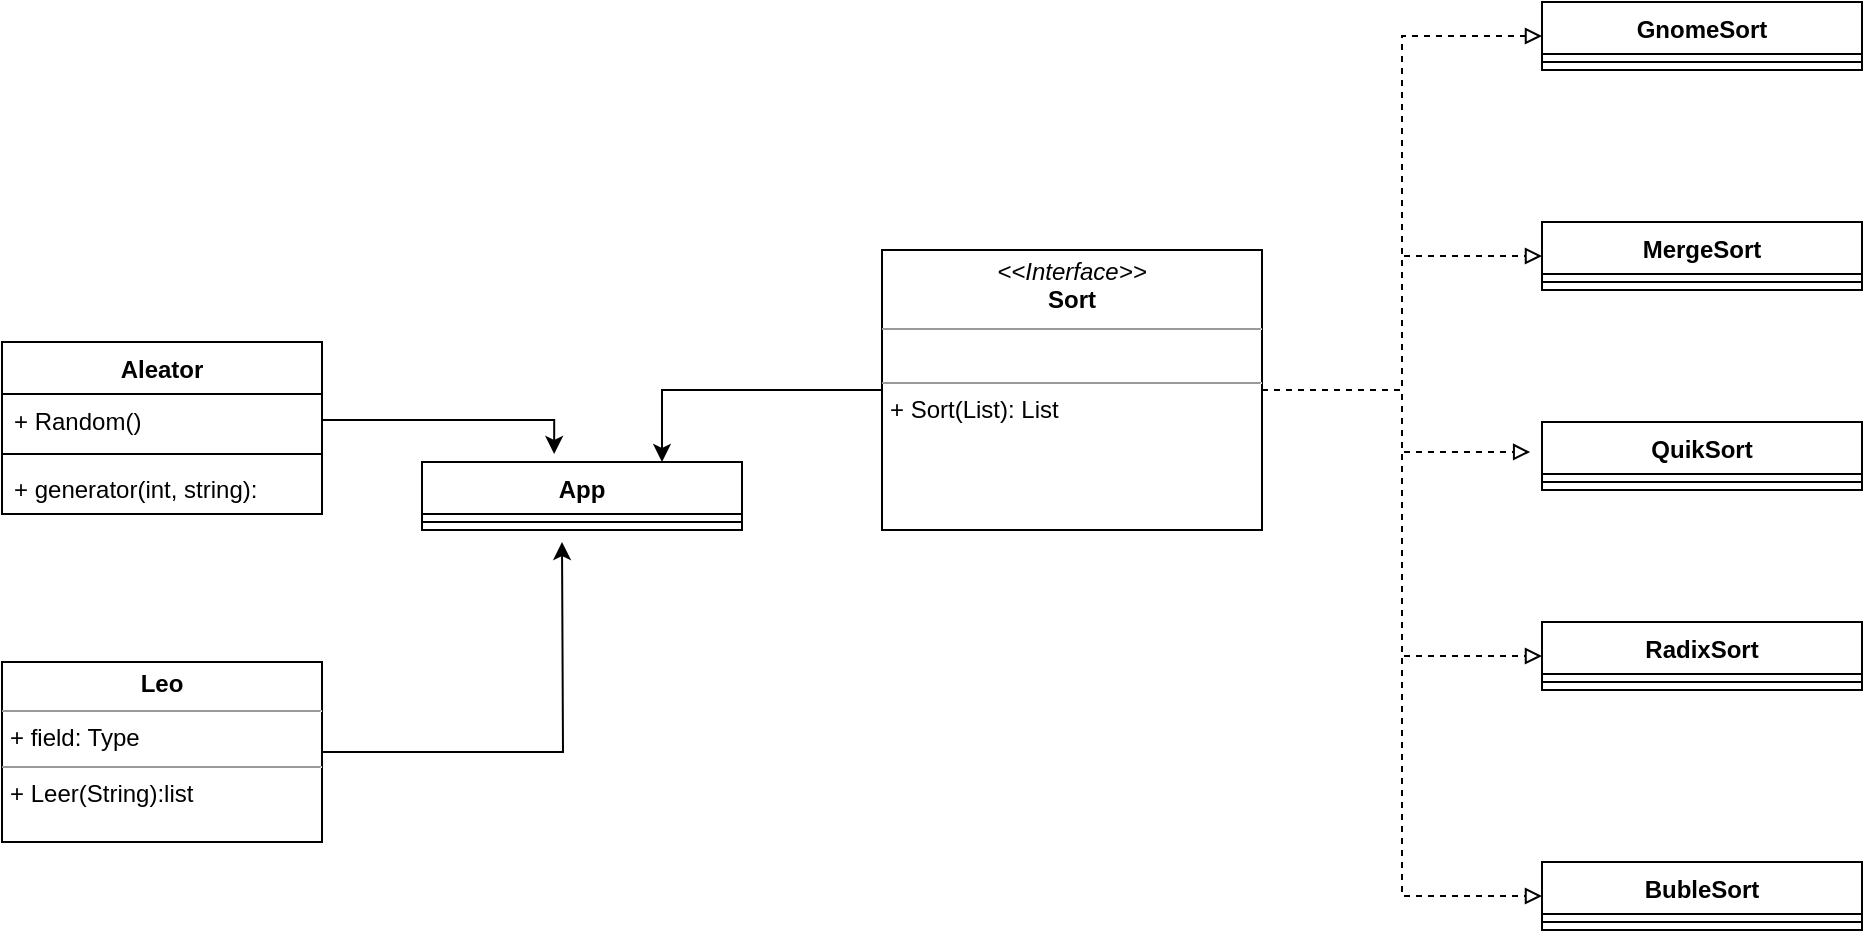 <mxfile version="23.1.1" type="github">
  <diagram name="Página-1" id="EWFRiKmNpXhW89Vu_XqT">
    <mxGraphModel dx="2261" dy="795" grid="1" gridSize="10" guides="1" tooltips="1" connect="1" arrows="1" fold="1" page="1" pageScale="1" pageWidth="827" pageHeight="1169" math="0" shadow="0">
      <root>
        <mxCell id="0" />
        <mxCell id="1" parent="0" />
        <mxCell id="01NxH3-uaecrs6Hga5ec-2" value="Aleator" style="swimlane;fontStyle=1;align=center;verticalAlign=top;childLayout=stackLayout;horizontal=1;startSize=26;horizontalStack=0;resizeParent=1;resizeParentMax=0;resizeLast=0;collapsible=1;marginBottom=0;whiteSpace=wrap;html=1;" parent="1" vertex="1">
          <mxGeometry x="-790" y="600" width="160" height="86" as="geometry" />
        </mxCell>
        <mxCell id="01NxH3-uaecrs6Hga5ec-3" value="+ Random()" style="text;strokeColor=none;fillColor=none;align=left;verticalAlign=top;spacingLeft=4;spacingRight=4;overflow=hidden;rotatable=0;points=[[0,0.5],[1,0.5]];portConstraint=eastwest;whiteSpace=wrap;html=1;" parent="01NxH3-uaecrs6Hga5ec-2" vertex="1">
          <mxGeometry y="26" width="160" height="26" as="geometry" />
        </mxCell>
        <mxCell id="01NxH3-uaecrs6Hga5ec-4" value="" style="line;strokeWidth=1;fillColor=none;align=left;verticalAlign=middle;spacingTop=-1;spacingLeft=3;spacingRight=3;rotatable=0;labelPosition=right;points=[];portConstraint=eastwest;strokeColor=inherit;" parent="01NxH3-uaecrs6Hga5ec-2" vertex="1">
          <mxGeometry y="52" width="160" height="8" as="geometry" />
        </mxCell>
        <mxCell id="01NxH3-uaecrs6Hga5ec-5" value="+ generator(int, string): " style="text;strokeColor=none;fillColor=none;align=left;verticalAlign=top;spacingLeft=4;spacingRight=4;overflow=hidden;rotatable=0;points=[[0,0.5],[1,0.5]];portConstraint=eastwest;whiteSpace=wrap;html=1;" parent="01NxH3-uaecrs6Hga5ec-2" vertex="1">
          <mxGeometry y="60" width="160" height="26" as="geometry" />
        </mxCell>
        <mxCell id="01NxH3-uaecrs6Hga5ec-6" value="GnomeSort" style="swimlane;fontStyle=1;align=center;verticalAlign=top;childLayout=stackLayout;horizontal=1;startSize=26;horizontalStack=0;resizeParent=1;resizeParentMax=0;resizeLast=0;collapsible=1;marginBottom=0;whiteSpace=wrap;html=1;" parent="1" vertex="1">
          <mxGeometry x="-20" y="430" width="160" height="34" as="geometry" />
        </mxCell>
        <mxCell id="01NxH3-uaecrs6Hga5ec-7" value="" style="line;strokeWidth=1;fillColor=none;align=left;verticalAlign=middle;spacingTop=-1;spacingLeft=3;spacingRight=3;rotatable=0;labelPosition=right;points=[];portConstraint=eastwest;strokeColor=inherit;" parent="01NxH3-uaecrs6Hga5ec-6" vertex="1">
          <mxGeometry y="26" width="160" height="8" as="geometry" />
        </mxCell>
        <mxCell id="01NxH3-uaecrs6Hga5ec-8" value="MergeSort" style="swimlane;fontStyle=1;align=center;verticalAlign=top;childLayout=stackLayout;horizontal=1;startSize=26;horizontalStack=0;resizeParent=1;resizeParentMax=0;resizeLast=0;collapsible=1;marginBottom=0;whiteSpace=wrap;html=1;" parent="1" vertex="1">
          <mxGeometry x="-20" y="540" width="160" height="34" as="geometry" />
        </mxCell>
        <mxCell id="01NxH3-uaecrs6Hga5ec-9" value="" style="line;strokeWidth=1;fillColor=none;align=left;verticalAlign=middle;spacingTop=-1;spacingLeft=3;spacingRight=3;rotatable=0;labelPosition=right;points=[];portConstraint=eastwest;strokeColor=inherit;" parent="01NxH3-uaecrs6Hga5ec-8" vertex="1">
          <mxGeometry y="26" width="160" height="8" as="geometry" />
        </mxCell>
        <mxCell id="01NxH3-uaecrs6Hga5ec-10" value="QuikSort" style="swimlane;fontStyle=1;align=center;verticalAlign=top;childLayout=stackLayout;horizontal=1;startSize=26;horizontalStack=0;resizeParent=1;resizeParentMax=0;resizeLast=0;collapsible=1;marginBottom=0;whiteSpace=wrap;html=1;" parent="1" vertex="1">
          <mxGeometry x="-20" y="640" width="160" height="34" as="geometry" />
        </mxCell>
        <mxCell id="01NxH3-uaecrs6Hga5ec-11" value="" style="line;strokeWidth=1;fillColor=none;align=left;verticalAlign=middle;spacingTop=-1;spacingLeft=3;spacingRight=3;rotatable=0;labelPosition=right;points=[];portConstraint=eastwest;strokeColor=inherit;" parent="01NxH3-uaecrs6Hga5ec-10" vertex="1">
          <mxGeometry y="26" width="160" height="8" as="geometry" />
        </mxCell>
        <mxCell id="01NxH3-uaecrs6Hga5ec-12" value="RadixSort" style="swimlane;fontStyle=1;align=center;verticalAlign=top;childLayout=stackLayout;horizontal=1;startSize=26;horizontalStack=0;resizeParent=1;resizeParentMax=0;resizeLast=0;collapsible=1;marginBottom=0;whiteSpace=wrap;html=1;" parent="1" vertex="1">
          <mxGeometry x="-20" y="740" width="160" height="34" as="geometry" />
        </mxCell>
        <mxCell id="01NxH3-uaecrs6Hga5ec-13" value="" style="line;strokeWidth=1;fillColor=none;align=left;verticalAlign=middle;spacingTop=-1;spacingLeft=3;spacingRight=3;rotatable=0;labelPosition=right;points=[];portConstraint=eastwest;strokeColor=inherit;" parent="01NxH3-uaecrs6Hga5ec-12" vertex="1">
          <mxGeometry y="26" width="160" height="8" as="geometry" />
        </mxCell>
        <mxCell id="01NxH3-uaecrs6Hga5ec-14" value="BubleSort" style="swimlane;fontStyle=1;align=center;verticalAlign=top;childLayout=stackLayout;horizontal=1;startSize=26;horizontalStack=0;resizeParent=1;resizeParentMax=0;resizeLast=0;collapsible=1;marginBottom=0;whiteSpace=wrap;html=1;" parent="1" vertex="1">
          <mxGeometry x="-20" y="860" width="160" height="34" as="geometry" />
        </mxCell>
        <mxCell id="01NxH3-uaecrs6Hga5ec-15" value="" style="line;strokeWidth=1;fillColor=none;align=left;verticalAlign=middle;spacingTop=-1;spacingLeft=3;spacingRight=3;rotatable=0;labelPosition=right;points=[];portConstraint=eastwest;strokeColor=inherit;" parent="01NxH3-uaecrs6Hga5ec-14" vertex="1">
          <mxGeometry y="26" width="160" height="8" as="geometry" />
        </mxCell>
        <mxCell id="01NxH3-uaecrs6Hga5ec-16" style="edgeStyle=orthogonalEdgeStyle;rounded=0;orthogonalLoop=1;jettySize=auto;html=1;entryX=0;entryY=0.5;entryDx=0;entryDy=0;dashed=1;endArrow=block;endFill=0;" parent="1" source="01NxH3-uaecrs6Hga5ec-21" target="01NxH3-uaecrs6Hga5ec-6" edge="1">
          <mxGeometry relative="1" as="geometry" />
        </mxCell>
        <mxCell id="01NxH3-uaecrs6Hga5ec-17" style="edgeStyle=orthogonalEdgeStyle;rounded=0;orthogonalLoop=1;jettySize=auto;html=1;entryX=0;entryY=0.5;entryDx=0;entryDy=0;dashed=1;endArrow=block;endFill=0;" parent="1" source="01NxH3-uaecrs6Hga5ec-21" target="01NxH3-uaecrs6Hga5ec-8" edge="1">
          <mxGeometry relative="1" as="geometry" />
        </mxCell>
        <mxCell id="01NxH3-uaecrs6Hga5ec-18" style="edgeStyle=orthogonalEdgeStyle;rounded=0;orthogonalLoop=1;jettySize=auto;html=1;exitX=1;exitY=0.5;exitDx=0;exitDy=0;entryX=0;entryY=0.5;entryDx=0;entryDy=0;dashed=1;endArrow=block;endFill=0;" parent="1" source="01NxH3-uaecrs6Hga5ec-21" target="01NxH3-uaecrs6Hga5ec-14" edge="1">
          <mxGeometry relative="1" as="geometry" />
        </mxCell>
        <mxCell id="01NxH3-uaecrs6Hga5ec-19" style="edgeStyle=orthogonalEdgeStyle;rounded=0;orthogonalLoop=1;jettySize=auto;html=1;entryX=0;entryY=0.5;entryDx=0;entryDy=0;endArrow=block;endFill=0;dashed=1;" parent="1" source="01NxH3-uaecrs6Hga5ec-21" target="01NxH3-uaecrs6Hga5ec-12" edge="1">
          <mxGeometry relative="1" as="geometry" />
        </mxCell>
        <mxCell id="01NxH3-uaecrs6Hga5ec-20" style="edgeStyle=orthogonalEdgeStyle;rounded=0;orthogonalLoop=1;jettySize=auto;html=1;exitX=0;exitY=0.5;exitDx=0;exitDy=0;entryX=0.75;entryY=0;entryDx=0;entryDy=0;" parent="1" source="01NxH3-uaecrs6Hga5ec-21" target="01NxH3-uaecrs6Hga5ec-25" edge="1">
          <mxGeometry relative="1" as="geometry" />
        </mxCell>
        <mxCell id="01NxH3-uaecrs6Hga5ec-21" value="&lt;p style=&quot;margin:0px;margin-top:4px;text-align:center;&quot;&gt;&lt;i&gt;&amp;lt;&amp;lt;Interface&amp;gt;&amp;gt;&lt;/i&gt;&lt;br&gt;&lt;b&gt;Sort&lt;/b&gt;&lt;br&gt;&lt;/p&gt;&lt;hr size=&quot;1&quot;&gt;&lt;br&gt;&lt;hr size=&quot;1&quot;&gt;&lt;p style=&quot;margin:0px;margin-left:4px;&quot;&gt;+ Sort(List): List&lt;br&gt;&lt;/p&gt;" style="verticalAlign=top;align=left;overflow=fill;fontSize=12;fontFamily=Helvetica;html=1;whiteSpace=wrap;" parent="1" vertex="1">
          <mxGeometry x="-350" y="554" width="190" height="140" as="geometry" />
        </mxCell>
        <mxCell id="01NxH3-uaecrs6Hga5ec-22" style="edgeStyle=orthogonalEdgeStyle;rounded=0;orthogonalLoop=1;jettySize=auto;html=1;exitX=1;exitY=0.5;exitDx=0;exitDy=0;entryX=-0.037;entryY=0.441;entryDx=0;entryDy=0;entryPerimeter=0;dashed=1;endArrow=block;endFill=0;" parent="1" source="01NxH3-uaecrs6Hga5ec-21" target="01NxH3-uaecrs6Hga5ec-10" edge="1">
          <mxGeometry relative="1" as="geometry" />
        </mxCell>
        <mxCell id="01NxH3-uaecrs6Hga5ec-23" style="edgeStyle=orthogonalEdgeStyle;rounded=0;orthogonalLoop=1;jettySize=auto;html=1;" parent="1" source="01NxH3-uaecrs6Hga5ec-24" edge="1">
          <mxGeometry relative="1" as="geometry">
            <mxPoint x="-510" y="700" as="targetPoint" />
          </mxGeometry>
        </mxCell>
        <mxCell id="01NxH3-uaecrs6Hga5ec-24" value="&lt;p style=&quot;margin:0px;margin-top:4px;text-align:center;&quot;&gt;&lt;b&gt;Leo&lt;/b&gt;&lt;br&gt;&lt;/p&gt;&lt;hr size=&quot;1&quot;&gt;&lt;p style=&quot;margin:0px;margin-left:4px;&quot;&gt;+ field: Type&lt;/p&gt;&lt;hr size=&quot;1&quot;&gt;&lt;p style=&quot;margin:0px;margin-left:4px;&quot;&gt;+ Leer(String):list&lt;br&gt;&lt;/p&gt;" style="verticalAlign=top;align=left;overflow=fill;fontSize=12;fontFamily=Helvetica;html=1;whiteSpace=wrap;" parent="1" vertex="1">
          <mxGeometry x="-790" y="760" width="160" height="90" as="geometry" />
        </mxCell>
        <mxCell id="01NxH3-uaecrs6Hga5ec-25" value="App" style="swimlane;fontStyle=1;align=center;verticalAlign=top;childLayout=stackLayout;horizontal=1;startSize=26;horizontalStack=0;resizeParent=1;resizeParentMax=0;resizeLast=0;collapsible=1;marginBottom=0;whiteSpace=wrap;html=1;" parent="1" vertex="1">
          <mxGeometry x="-580" y="660" width="160" height="34" as="geometry" />
        </mxCell>
        <mxCell id="01NxH3-uaecrs6Hga5ec-26" value="" style="line;strokeWidth=1;fillColor=none;align=left;verticalAlign=middle;spacingTop=-1;spacingLeft=3;spacingRight=3;rotatable=0;labelPosition=right;points=[];portConstraint=eastwest;strokeColor=inherit;" parent="01NxH3-uaecrs6Hga5ec-25" vertex="1">
          <mxGeometry y="26" width="160" height="8" as="geometry" />
        </mxCell>
        <mxCell id="01NxH3-uaecrs6Hga5ec-27" style="edgeStyle=orthogonalEdgeStyle;rounded=0;orthogonalLoop=1;jettySize=auto;html=1;entryX=0.413;entryY=-0.118;entryDx=0;entryDy=0;entryPerimeter=0;" parent="1" source="01NxH3-uaecrs6Hga5ec-3" target="01NxH3-uaecrs6Hga5ec-25" edge="1">
          <mxGeometry relative="1" as="geometry" />
        </mxCell>
      </root>
    </mxGraphModel>
  </diagram>
</mxfile>
